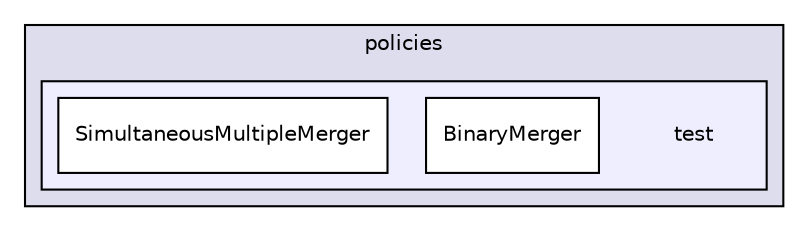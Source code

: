 digraph "quetzal/modules/coalescence/policies/test" {
  compound=true
  node [ fontsize="10", fontname="Helvetica"];
  edge [ labelfontsize="10", labelfontname="Helvetica"];
  subgraph clusterdir_b9ab81b980550da7f2d71694f20dc1ae {
    graph [ bgcolor="#ddddee", pencolor="black", label="policies" fontname="Helvetica", fontsize="10", URL="dir_b9ab81b980550da7f2d71694f20dc1ae.html"]
  subgraph clusterdir_930f75db551d3917be89428d39cce91f {
    graph [ bgcolor="#eeeeff", pencolor="black", label="" URL="dir_930f75db551d3917be89428d39cce91f.html"];
    dir_930f75db551d3917be89428d39cce91f [shape=plaintext label="test"];
    dir_a83c673f0aabe6296a57325eddf209e2 [shape=box label="BinaryMerger" color="black" fillcolor="white" style="filled" URL="dir_a83c673f0aabe6296a57325eddf209e2.html"];
    dir_78e316cf2038b275f0d500b1a97ff4e4 [shape=box label="SimultaneousMultipleMerger" color="black" fillcolor="white" style="filled" URL="dir_78e316cf2038b275f0d500b1a97ff4e4.html"];
  }
  }
}
